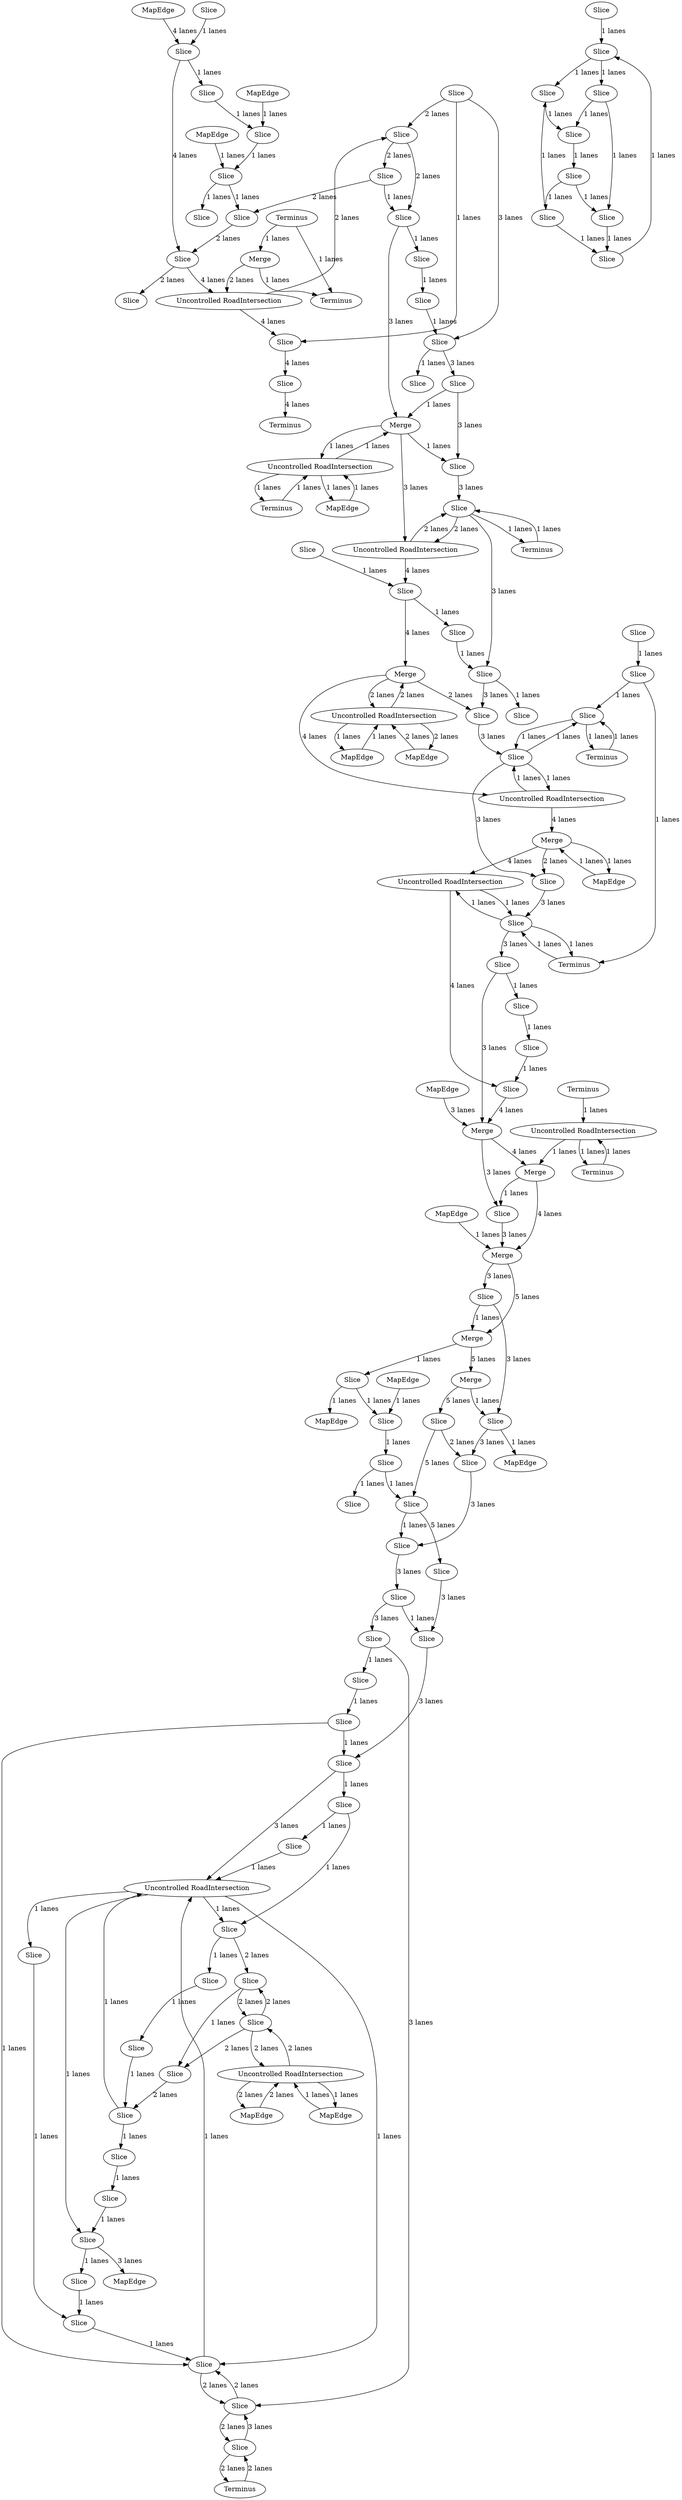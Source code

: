 digraph {
    0 [ label = "Slice" ]
    1 [ label = "Merge" ]
    2 [ label = "MapEdge" ]
    3 [ label = "Merge" ]
    4 [ label = "MapEdge" ]
    5 [ label = "Merge" ]
    6 [ label = "MapEdge" ]
    7 [ label = "Merge" ]
    8 [ label = "Uncontrolled RoadIntersection" ]
    9 [ label = "Slice" ]
    10 [ label = "MapEdge" ]
    11 [ label = "MapEdge" ]
    12 [ label = "Slice" ]
    13 [ label = "Slice" ]
    14 [ label = "Uncontrolled RoadIntersection" ]
    15 [ label = "Terminus" ]
    16 [ label = "MapEdge" ]
    17 [ label = "Merge" ]
    18 [ label = "MapEdge" ]
    19 [ label = "Slice" ]
    20 [ label = "Slice" ]
    21 [ label = "Uncontrolled RoadIntersection" ]
    22 [ label = "Terminus" ]
    23 [ label = "Uncontrolled RoadIntersection" ]
    24 [ label = "Slice" ]
    25 [ label = "MapEdge" ]
    26 [ label = "Slice" ]
    27 [ label = "Uncontrolled RoadIntersection" ]
    28 [ label = "MapEdge" ]
    29 [ label = "Slice" ]
    30 [ label = "Slice" ]
    31 [ label = "Slice" ]
    32 [ label = "Slice" ]
    33 [ label = "Uncontrolled RoadIntersection" ]
    34 [ label = "Slice" ]
    35 [ label = "Slice" ]
    36 [ label = "Slice" ]
    37 [ label = "Slice" ]
    38 [ label = "Slice" ]
    39 [ label = "Terminus" ]
    40 [ label = "Slice" ]
    41 [ label = "Terminus" ]
    42 [ label = "Merge" ]
    43 [ label = "MapEdge" ]
    44 [ label = "Slice" ]
    45 [ label = "Slice" ]
    46 [ label = "Slice" ]
    47 [ label = "Slice" ]
    48 [ label = "Slice" ]
    49 [ label = "Slice" ]
    50 [ label = "Slice" ]
    51 [ label = "MapEdge" ]
    52 [ label = "Uncontrolled RoadIntersection" ]
    53 [ label = "Slice" ]
    54 [ label = "Slice" ]
    55 [ label = "Slice" ]
    56 [ label = "Slice" ]
    57 [ label = "Terminus" ]
    58 [ label = "Slice" ]
    59 [ label = "Merge" ]
    60 [ label = "Terminus" ]
    61 [ label = "Terminus" ]
    62 [ label = "Slice" ]
    63 [ label = "Slice" ]
    64 [ label = "Slice" ]
    65 [ label = "Slice" ]
    66 [ label = "MapEdge" ]
    67 [ label = "Slice" ]
    68 [ label = "Slice" ]
    69 [ label = "Merge" ]
    70 [ label = "Merge" ]
    71 [ label = "Slice" ]
    72 [ label = "Slice" ]
    73 [ label = "Slice" ]
    74 [ label = "Slice" ]
    75 [ label = "Terminus" ]
    76 [ label = "Slice" ]
    77 [ label = "Slice" ]
    78 [ label = "Slice" ]
    79 [ label = "Slice" ]
    80 [ label = "MapEdge" ]
    81 [ label = "Slice" ]
    82 [ label = "Slice" ]
    83 [ label = "Slice" ]
    84 [ label = "Slice" ]
    85 [ label = "MapEdge" ]
    86 [ label = "Slice" ]
    87 [ label = "Slice" ]
    88 [ label = "Slice" ]
    89 [ label = "Slice" ]
    90 [ label = "Slice" ]
    91 [ label = "Slice" ]
    92 [ label = "Uncontrolled RoadIntersection" ]
    93 [ label = "Terminus" ]
    94 [ label = "Slice" ]
    95 [ label = "Slice" ]
    96 [ label = "Slice" ]
    97 [ label = "Slice" ]
    98 [ label = "Slice" ]
    99 [ label = "Slice" ]
    100 [ label = "Slice" ]
    101 [ label = "Slice" ]
    102 [ label = "Slice" ]
    103 [ label = "Slice" ]
    104 [ label = "Slice" ]
    105 [ label = "Uncontrolled RoadIntersection" ]
    106 [ label = "Terminus" ]
    107 [ label = "Slice" ]
    108 [ label = "Slice" ]
    109 [ label = "MapEdge" ]
    110 [ label = "Slice" ]
    111 [ label = "Slice" ]
    112 [ label = "Slice" ]
    113 [ label = "Slice" ]
    114 [ label = "Slice" ]
    115 [ label = "Slice" ]
    116 [ label = "Slice" ]
    117 [ label = "Slice" ]
    118 [ label = "Slice" ]
    119 [ label = "Slice" ]
    120 [ label = "Slice" ]
    121 [ label = "Slice" ]
    122 [ label = "Slice" ]
    123 [ label = "Slice" ]
    124 [ label = "Slice" ]
    125 [ label = "Slice" ]
    0 -> 1 [ label = "1 lanes" ]
    2 -> 3 [ label = "1 lanes" ]
    3 -> 2 [ label = "1 lanes" ]
    4 -> 27 [ label = "2 lanes" ]
    27 -> 4 [ label = "2 lanes" ]
    27 -> 5 [ label = "2 lanes" ]
    5 -> 27 [ label = "2 lanes" ]
    6 -> 105 [ label = "1 lanes" ]
    105 -> 6 [ label = "1 lanes" ]
    105 -> 7 [ label = "1 lanes" ]
    7 -> 105 [ label = "1 lanes" ]
    8 -> 9 [ label = "2 lanes" ]
    9 -> 8 [ label = "2 lanes" ]
    10 -> 69 [ label = "3 lanes" ]
    11 -> 20 [ label = "1 lanes" ]
    20 -> 13 [ label = "1 lanes" ]
    13 -> 40 [ label = "1 lanes" ]
    40 -> 12 [ label = "1 lanes" ]
    14 -> 67 [ label = "1 lanes" ]
    67 -> 14 [ label = "1 lanes" ]
    67 -> 118 [ label = "1 lanes" ]
    118 -> 67 [ label = "1 lanes" ]
    118 -> 15 [ label = "1 lanes" ]
    15 -> 118 [ label = "1 lanes" ]
    16 -> 70 [ label = "1 lanes" ]
    17 -> 71 [ label = "1 lanes" ]
    71 -> 18 [ label = "1 lanes" ]
    19 -> 20 [ label = "1 lanes" ]
    21 -> 68 [ label = "1 lanes" ]
    68 -> 21 [ label = "1 lanes" ]
    68 -> 22 [ label = "1 lanes" ]
    22 -> 68 [ label = "1 lanes" ]
    23 -> 24 [ label = "4 lanes" ]
    25 -> 91 [ label = "4 lanes" ]
    91 -> 26 [ label = "4 lanes" ]
    27 -> 28 [ label = "1 lanes" ]
    28 -> 27 [ label = "1 lanes" ]
    13 -> 29 [ label = "1 lanes" ]
    30 -> 123 [ label = "1 lanes" ]
    123 -> 120 [ label = "1 lanes" ]
    120 -> 122 [ label = "1 lanes" ]
    122 -> 30 [ label = "1 lanes" ]
    31 -> 32 [ label = "1 lanes" ]
    33 -> 34 [ label = "1 lanes" ]
    32 -> 35 [ label = "2 lanes" ]
    36 -> 37 [ label = "3 lanes" ]
    94 -> 7 [ label = "3 lanes" ]
    7 -> 8 [ label = "3 lanes" ]
    38 -> 39 [ label = "4 lanes" ]
    1 -> 17 [ label = "5 lanes" ]
    17 -> 107 [ label = "5 lanes" ]
    107 -> 40 [ label = "5 lanes" ]
    40 -> 36 [ label = "5 lanes" ]
    41 -> 92 [ label = "1 lanes" ]
    92 -> 42 [ label = "1 lanes" ]
    43 -> 52 [ label = "2 lanes" ]
    52 -> 43 [ label = "2 lanes" ]
    52 -> 44 [ label = "2 lanes" ]
    44 -> 52 [ label = "2 lanes" ]
    45 -> 47 [ label = "2 lanes" ]
    47 -> 45 [ label = "2 lanes" ]
    46 -> 47 [ label = "1 lanes" ]
    48 -> 46 [ label = "1 lanes" ]
    46 -> 49 [ label = "1 lanes" ]
    49 -> 86 [ label = "1 lanes" ]
    86 -> 50 [ label = "1 lanes" ]
    51 -> 52 [ label = "1 lanes" ]
    52 -> 51 [ label = "1 lanes" ]
    47 -> 33 [ label = "1 lanes" ]
    33 -> 47 [ label = "1 lanes" ]
    53 -> 54 [ label = "1 lanes" ]
    21 -> 112 [ label = "4 lanes" ]
    112 -> 69 [ label = "4 lanes" ]
    69 -> 42 [ label = "4 lanes" ]
    9 -> 101 [ label = "3 lanes" ]
    101 -> 55 [ label = "3 lanes" ]
    56 -> 37 [ label = "1 lanes" ]
    57 -> 58 [ label = "2 lanes" ]
    58 -> 57 [ label = "2 lanes" ]
    59 -> 23 [ label = "2 lanes" ]
    59 -> 60 [ label = "1 lanes" ]
    61 -> 59 [ label = "1 lanes" ]
    23 -> 62 [ label = "2 lanes" ]
    63 -> 97 [ label = "3 lanes" ]
    97 -> 72 [ label = "3 lanes" ]
    72 -> 103 [ label = "3 lanes" ]
    103 -> 9 [ label = "3 lanes" ]
    63 -> 24 [ label = "1 lanes" ]
    30 -> 64 [ label = "1 lanes" ]
    65 -> 30 [ label = "1 lanes" ]
    64 -> 124 [ label = "1 lanes" ]
    124 -> 119 [ label = "1 lanes" ]
    119 -> 121 [ label = "1 lanes" ]
    121 -> 64 [ label = "1 lanes" ]
    1 -> 19 [ label = "1 lanes" ]
    19 -> 66 [ label = "1 lanes" ]
    55 -> 67 [ label = "3 lanes" ]
    67 -> 73 [ label = "3 lanes" ]
    73 -> 68 [ label = "3 lanes" ]
    68 -> 113 [ label = "3 lanes" ]
    113 -> 69 [ label = "3 lanes" ]
    69 -> 74 [ label = "3 lanes" ]
    74 -> 70 [ label = "3 lanes" ]
    70 -> 0 [ label = "3 lanes" ]
    0 -> 71 [ label = "3 lanes" ]
    71 -> 108 [ label = "3 lanes" ]
    108 -> 12 [ label = "3 lanes" ]
    12 -> 56 [ label = "3 lanes" ]
    56 -> 115 [ label = "3 lanes" ]
    115 -> 45 [ label = "3 lanes" ]
    72 -> 7 [ label = "1 lanes" ]
    3 -> 73 [ label = "2 lanes" ]
    42 -> 74 [ label = "1 lanes" ]
    5 -> 55 [ label = "2 lanes" ]
    9 -> 75 [ label = "1 lanes" ]
    75 -> 9 [ label = "1 lanes" ]
    26 -> 76 [ label = "2 lanes" ]
    77 -> 110 [ label = "1 lanes" ]
    110 -> 81 [ label = "1 lanes" ]
    81 -> 78 [ label = "1 lanes" ]
    79 -> 26 [ label = "2 lanes" ]
    33 -> 50 [ label = "1 lanes" ]
    80 -> 81 [ label = "1 lanes" ]
    81 -> 79 [ label = "1 lanes" ]
    54 -> 34 [ label = "1 lanes" ]
    34 -> 82 [ label = "1 lanes" ]
    44 -> 32 [ label = "2 lanes" ]
    82 -> 89 [ label = "1 lanes" ]
    89 -> 47 [ label = "1 lanes" ]
    58 -> 45 [ label = "3 lanes" ]
    45 -> 58 [ label = "2 lanes" ]
    83 -> 35 [ label = "1 lanes" ]
    35 -> 53 [ label = "1 lanes" ]
    50 -> 84 [ label = "1 lanes" ]
    50 -> 31 [ label = "2 lanes" ]
    44 -> 31 [ label = "2 lanes" ]
    31 -> 44 [ label = "2 lanes" ]
    35 -> 33 [ label = "1 lanes" ]
    34 -> 85 [ label = "3 lanes" ]
    37 -> 49 [ label = "3 lanes" ]
    49 -> 33 [ label = "3 lanes" ]
    86 -> 87 [ label = "1 lanes" ]
    87 -> 33 [ label = "1 lanes" ]
    33 -> 88 [ label = "1 lanes" ]
    88 -> 89 [ label = "1 lanes" ]
    90 -> 91 [ label = "1 lanes" ]
    91 -> 77 [ label = "1 lanes" ]
    92 -> 93 [ label = "1 lanes" ]
    93 -> 92 [ label = "1 lanes" ]
    62 -> 99 [ label = "2 lanes" ]
    99 -> 79 [ label = "2 lanes" ]
    63 -> 62 [ label = "2 lanes" ]
    94 -> 95 [ label = "1 lanes" ]
    96 -> 97 [ label = "1 lanes" ]
    97 -> 98 [ label = "1 lanes" ]
    95 -> 96 [ label = "1 lanes" ]
    99 -> 94 [ label = "1 lanes" ]
    62 -> 94 [ label = "2 lanes" ]
    26 -> 23 [ label = "4 lanes" ]
    100 -> 101 [ label = "1 lanes" ]
    101 -> 102 [ label = "1 lanes" ]
    7 -> 103 [ label = "1 lanes" ]
    125 -> 100 [ label = "1 lanes" ]
    104 -> 125 [ label = "1 lanes" ]
    24 -> 38 [ label = "4 lanes" ]
    105 -> 106 [ label = "1 lanes" ]
    106 -> 105 [ label = "1 lanes" ]
    107 -> 108 [ label = "2 lanes" ]
    109 -> 110 [ label = "1 lanes" ]
    111 -> 112 [ label = "1 lanes" ]
    113 -> 114 [ label = "1 lanes" ]
    114 -> 111 [ label = "1 lanes" ]
    84 -> 83 [ label = "1 lanes" ]
    115 -> 48 [ label = "1 lanes" ]
    61 -> 60 [ label = "1 lanes" ]
    116 -> 117 [ label = "1 lanes" ]
    117 -> 22 [ label = "1 lanes" ]
    117 -> 118 [ label = "1 lanes" ]
    119 -> 120 [ label = "1 lanes" ]
    121 -> 122 [ label = "1 lanes" ]
    123 -> 124 [ label = "1 lanes" ]
    70 -> 1 [ label = "5 lanes" ]
    42 -> 70 [ label = "4 lanes" ]
    14 -> 3 [ label = "4 lanes" ]
    5 -> 14 [ label = "4 lanes" ]
    8 -> 125 [ label = "4 lanes" ]
    125 -> 5 [ label = "4 lanes" ]
    3 -> 21 [ label = "4 lanes" ]
}
